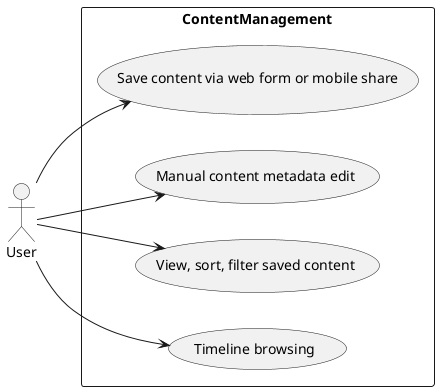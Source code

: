 @startuml
left to right direction
actor User
rectangle ContentManagement {
  ( Save content via web form or mobile share )
  User --> ( Save content via web form or mobile share )
  ( Manual content metadata edit )
  User --> ( Manual content metadata edit )
  ( View, sort, filter saved content )
  User --> ( View, sort, filter saved content )
  ( Timeline browsing )
  User --> ( Timeline browsing )
}
@enduml
